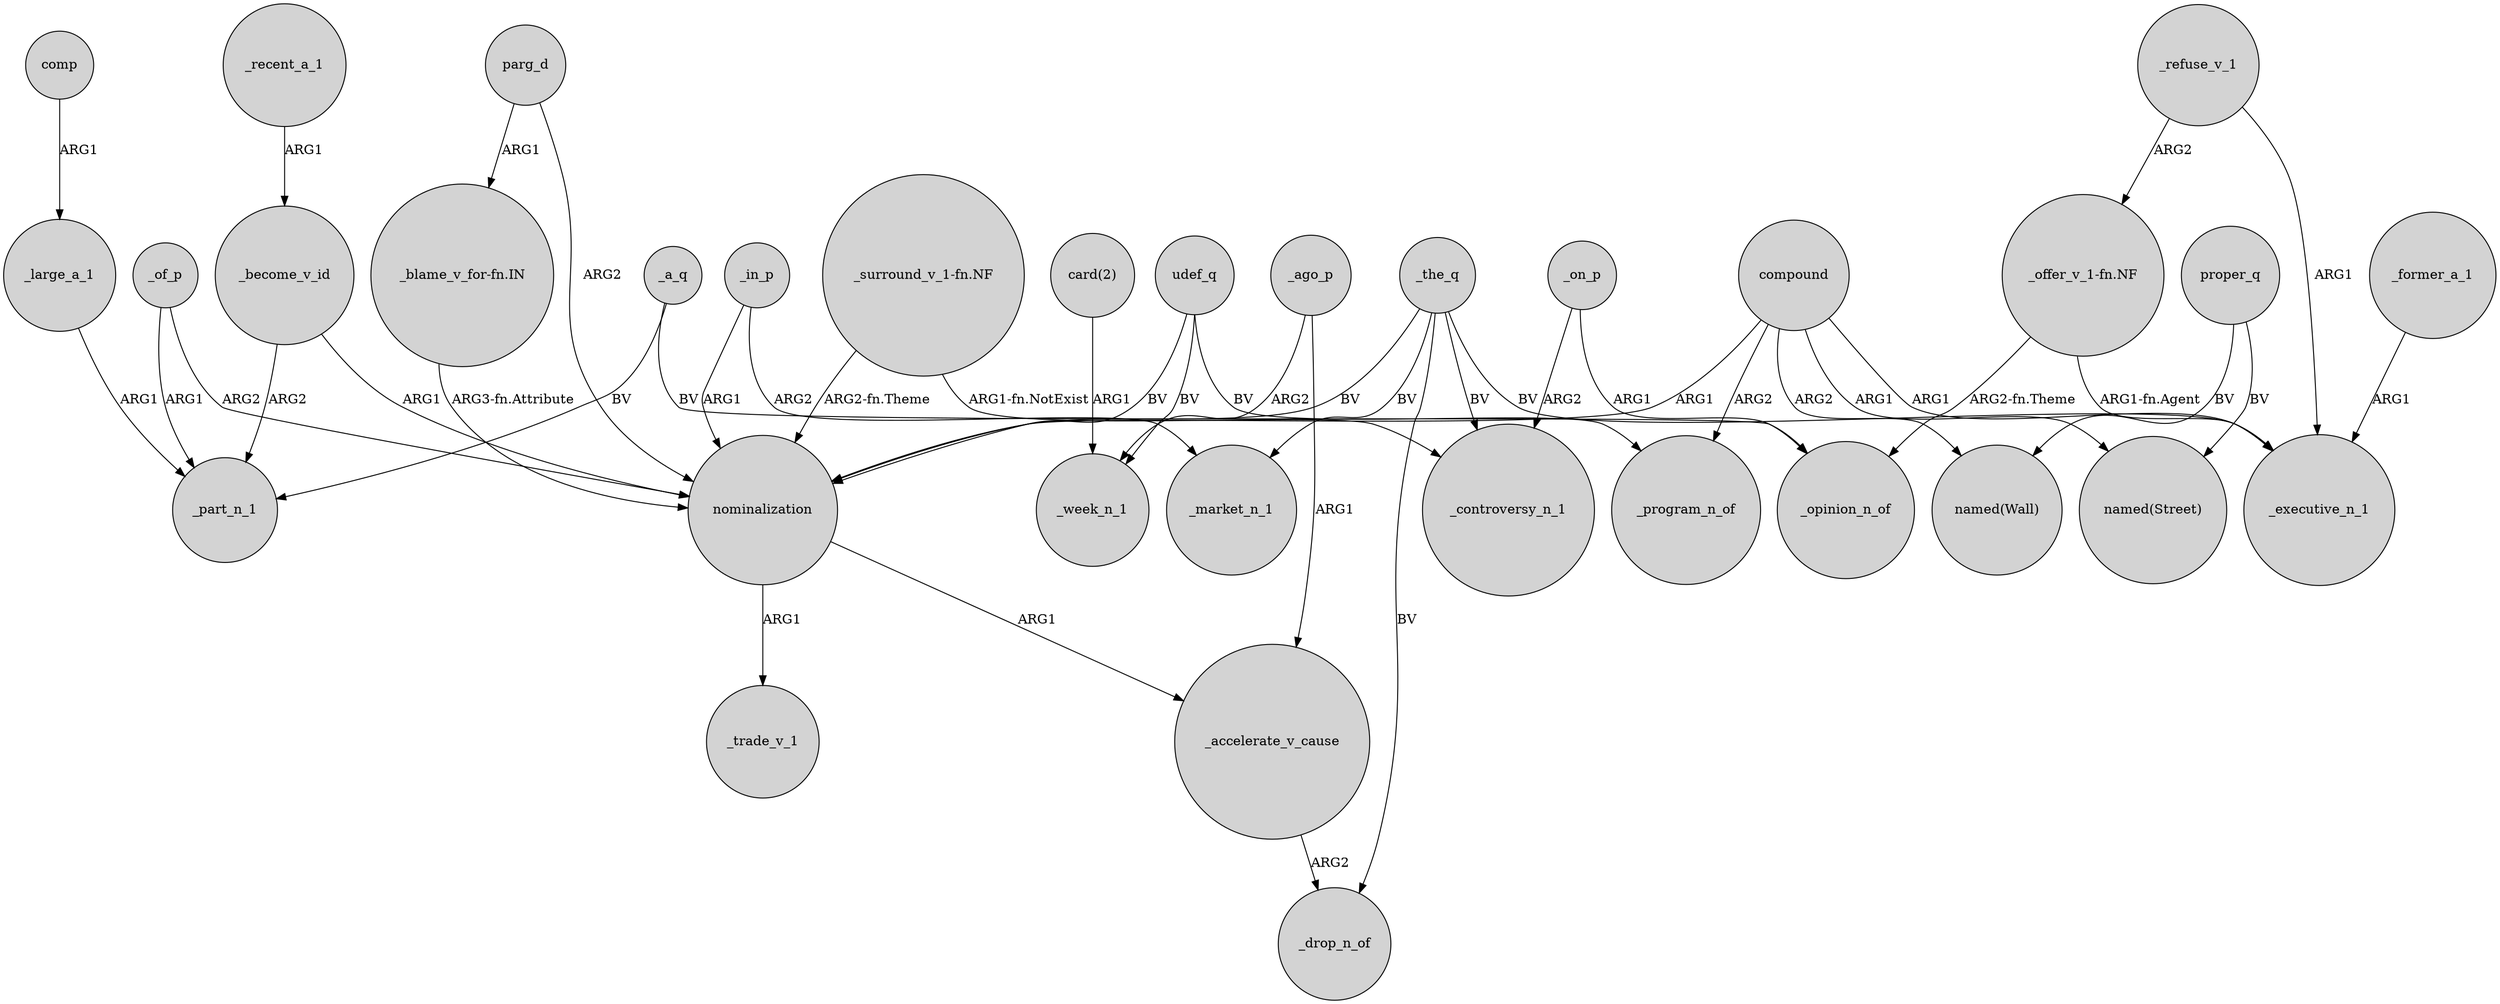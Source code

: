 digraph {
	node [shape=circle style=filled]
	compound -> _program_n_of [label=ARG2]
	"_blame_v_for-fn.IN" -> nominalization [label="ARG3-fn.Attribute"]
	"_surround_v_1-fn.NF" -> _controversy_n_1 [label="ARG1-fn.NotExist"]
	nominalization -> _accelerate_v_cause [label=ARG1]
	compound -> "named(Street)" [label=ARG1]
	_the_q -> _executive_n_1 [label=BV]
	proper_q -> "named(Wall)" [label=BV]
	_become_v_id -> nominalization [label=ARG1]
	comp -> _large_a_1 [label=ARG1]
	_a_q -> _opinion_n_of [label=BV]
	_refuse_v_1 -> "_offer_v_1-fn.NF" [label=ARG2]
	_large_a_1 -> _part_n_1 [label=ARG1]
	compound -> _executive_n_1 [label=ARG1]
	parg_d -> "_blame_v_for-fn.IN" [label=ARG1]
	udef_q -> _program_n_of [label=BV]
	nominalization -> _trade_v_1 [label=ARG1]
	_of_p -> _part_n_1 [label=ARG1]
	"card(2)" -> _week_n_1 [label=ARG1]
	_the_q -> _controversy_n_1 [label=BV]
	_become_v_id -> _part_n_1 [label=ARG2]
	proper_q -> "named(Street)" [label=BV]
	"_offer_v_1-fn.NF" -> _executive_n_1 [label="ARG1-fn.Agent"]
	_recent_a_1 -> _become_v_id [label=ARG1]
	compound -> "named(Wall)" [label=ARG2]
	_accelerate_v_cause -> _drop_n_of [label=ARG2]
	parg_d -> nominalization [label=ARG2]
	_of_p -> nominalization [label=ARG2]
	_refuse_v_1 -> _executive_n_1 [label=ARG1]
	udef_q -> _week_n_1 [label=BV]
	_in_p -> nominalization [label=ARG1]
	"_surround_v_1-fn.NF" -> nominalization [label="ARG2-fn.Theme"]
	_on_p -> _opinion_n_of [label=ARG1]
	udef_q -> nominalization [label=BV]
	_the_q -> _drop_n_of [label=BV]
	_ago_p -> _week_n_1 [label=ARG2]
	_ago_p -> _accelerate_v_cause [label=ARG1]
	_in_p -> _market_n_1 [label=ARG2]
	"_offer_v_1-fn.NF" -> _opinion_n_of [label="ARG2-fn.Theme"]
	_the_q -> _market_n_1 [label=BV]
	_a_q -> _part_n_1 [label=BV]
	_former_a_1 -> _executive_n_1 [label=ARG1]
	compound -> nominalization [label=ARG1]
	_on_p -> _controversy_n_1 [label=ARG2]
	_the_q -> nominalization [label=BV]
}
